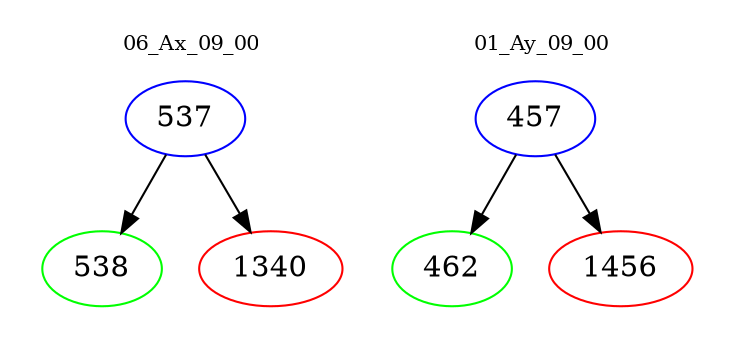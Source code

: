 digraph{
subgraph cluster_0 {
color = white
label = "06_Ax_09_00";
fontsize=10;
T0_537 [label="537", color="blue"]
T0_537 -> T0_538 [color="black"]
T0_538 [label="538", color="green"]
T0_537 -> T0_1340 [color="black"]
T0_1340 [label="1340", color="red"]
}
subgraph cluster_1 {
color = white
label = "01_Ay_09_00";
fontsize=10;
T1_457 [label="457", color="blue"]
T1_457 -> T1_462 [color="black"]
T1_462 [label="462", color="green"]
T1_457 -> T1_1456 [color="black"]
T1_1456 [label="1456", color="red"]
}
}
